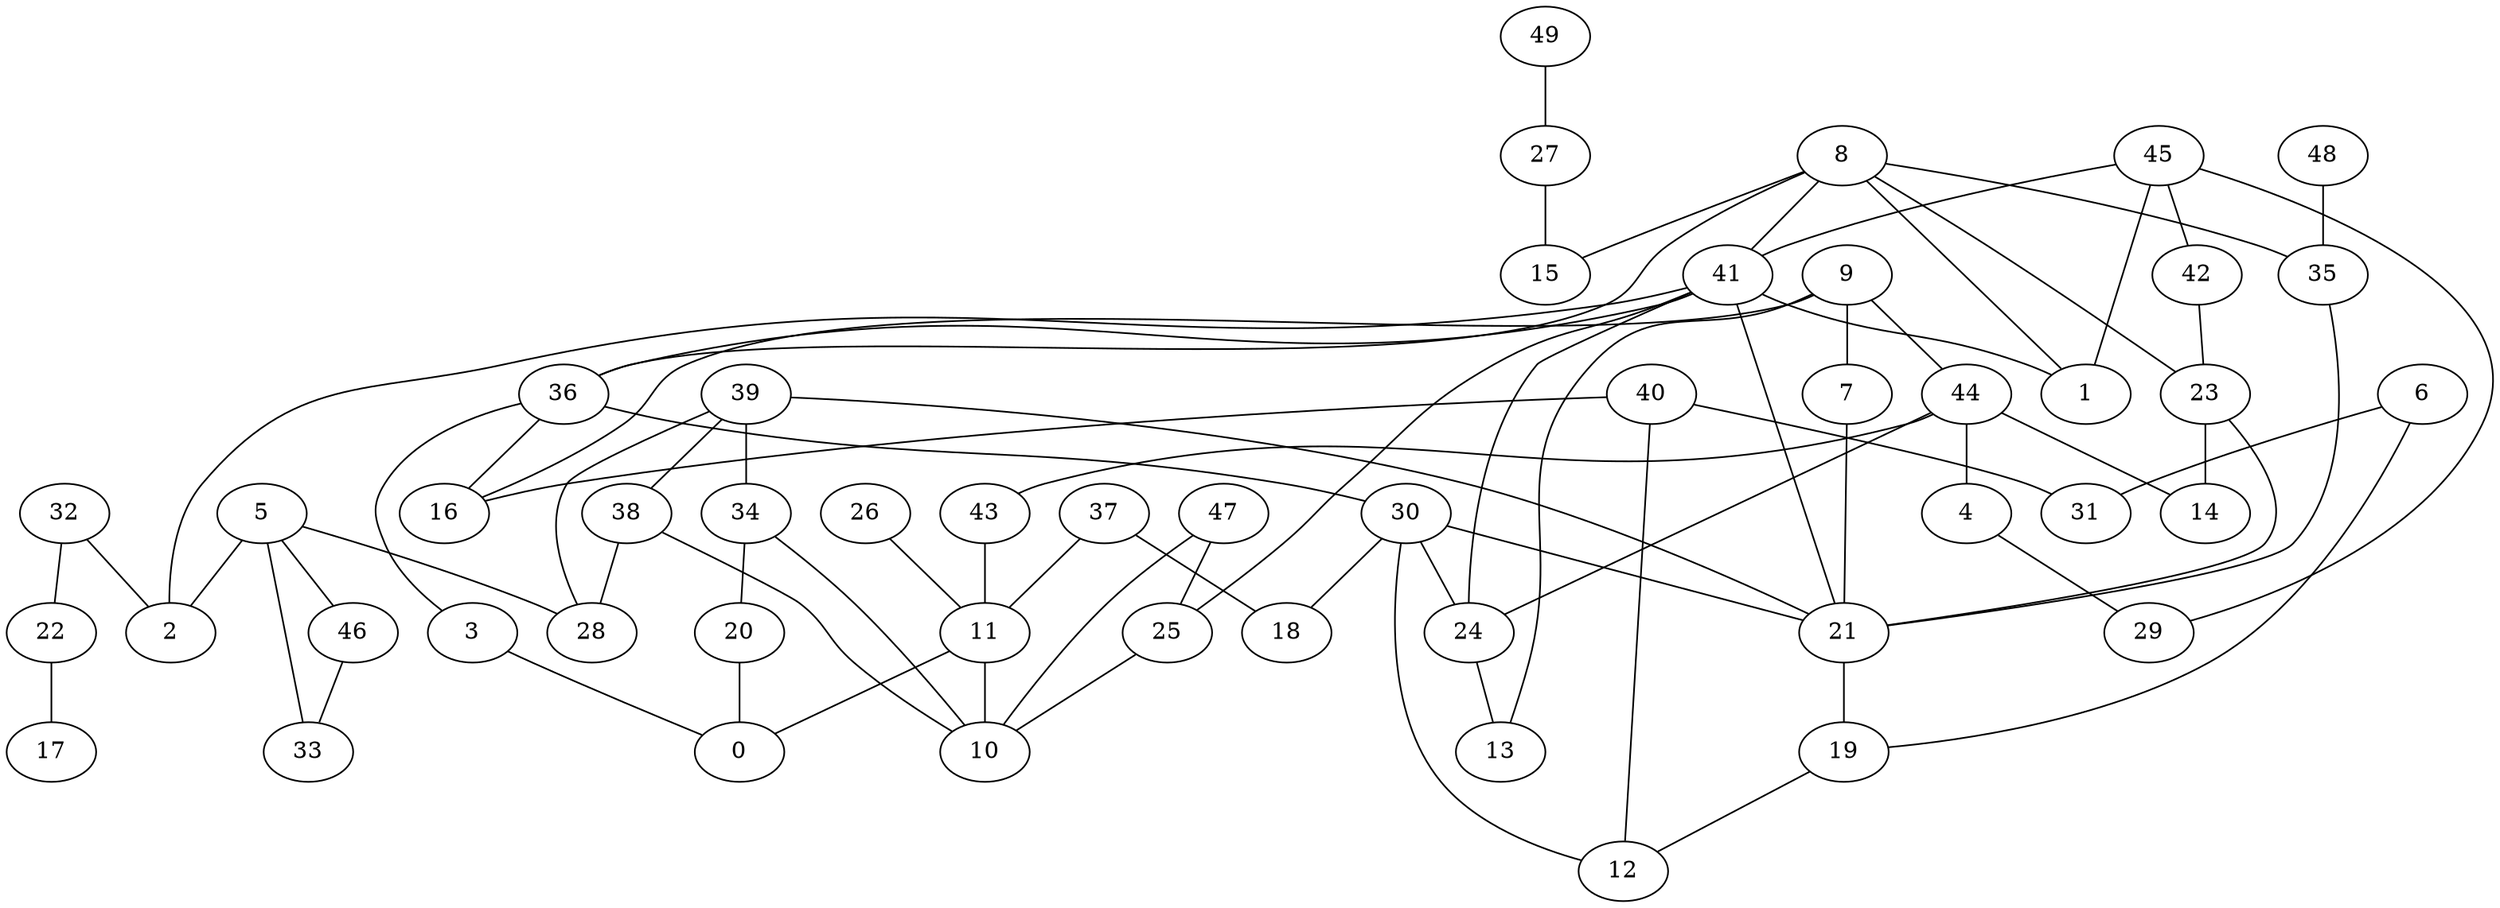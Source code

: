 digraph GG_graph {

subgraph G_graph {
edge [color = black]
"20" -> "0" [dir = none]
"48" -> "35" [dir = none]
"9" -> "16" [dir = none]
"9" -> "13" [dir = none]
"22" -> "17" [dir = none]
"27" -> "15" [dir = none]
"19" -> "12" [dir = none]
"40" -> "31" [dir = none]
"40" -> "12" [dir = none]
"47" -> "25" [dir = none]
"26" -> "11" [dir = none]
"32" -> "22" [dir = none]
"32" -> "2" [dir = none]
"36" -> "3" [dir = none]
"36" -> "30" [dir = none]
"41" -> "2" [dir = none]
"41" -> "1" [dir = none]
"41" -> "25" [dir = none]
"41" -> "24" [dir = none]
"49" -> "27" [dir = none]
"42" -> "23" [dir = none]
"21" -> "19" [dir = none]
"24" -> "13" [dir = none]
"44" -> "14" [dir = none]
"44" -> "43" [dir = none]
"44" -> "4" [dir = none]
"44" -> "24" [dir = none]
"25" -> "10" [dir = none]
"11" -> "10" [dir = none]
"39" -> "34" [dir = none]
"39" -> "38" [dir = none]
"39" -> "21" [dir = none]
"8" -> "35" [dir = none]
"8" -> "15" [dir = none]
"8" -> "36" [dir = none]
"37" -> "18" [dir = none]
"7" -> "21" [dir = none]
"46" -> "33" [dir = none]
"6" -> "19" [dir = none]
"30" -> "18" [dir = none]
"30" -> "21" [dir = none]
"30" -> "24" [dir = none]
"45" -> "29" [dir = none]
"45" -> "42" [dir = none]
"45" -> "41" [dir = none]
"3" -> "0" [dir = none]
"5" -> "28" [dir = none]
"5" -> "46" [dir = none]
"5" -> "2" [dir = none]
"41" -> "36" [dir = none]
"5" -> "33" [dir = none]
"39" -> "28" [dir = none]
"41" -> "21" [dir = none]
"9" -> "44" [dir = none]
"9" -> "7" [dir = none]
"8" -> "1" [dir = none]
"4" -> "29" [dir = none]
"38" -> "10" [dir = none]
"37" -> "11" [dir = none]
"45" -> "1" [dir = none]
"30" -> "12" [dir = none]
"38" -> "28" [dir = none]
"43" -> "11" [dir = none]
"23" -> "14" [dir = none]
"40" -> "16" [dir = none]
"36" -> "16" [dir = none]
"34" -> "20" [dir = none]
"8" -> "41" [dir = none]
"11" -> "0" [dir = none]
"34" -> "10" [dir = none]
"23" -> "21" [dir = none]
"47" -> "10" [dir = none]
"8" -> "23" [dir = none]
"35" -> "21" [dir = none]
"6" -> "31" [dir = none]
}

}
